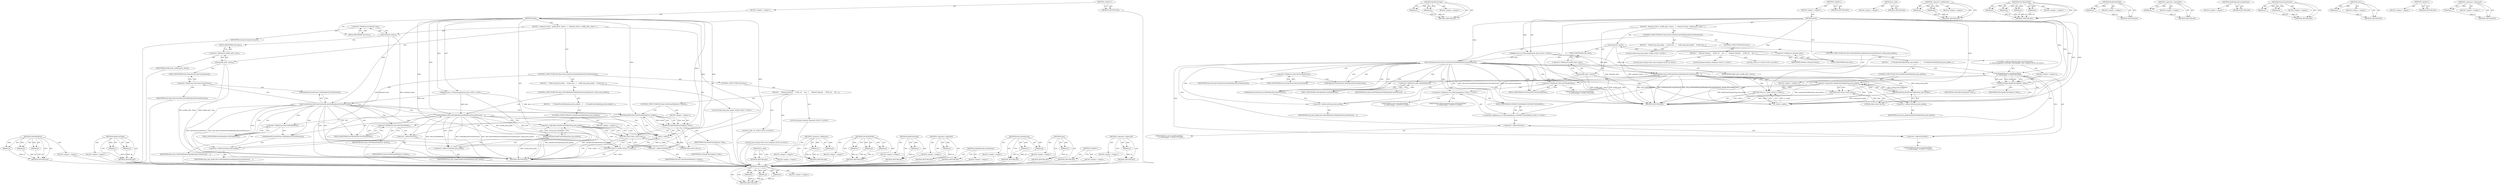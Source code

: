 digraph "&lt;operator&gt;.addressOf" {
vulnerable_108 [label=<(METHOD,GetPickledData)>];
vulnerable_109 [label=<(PARAM,p1)>];
vulnerable_110 [label=<(PARAM,p2)>];
vulnerable_111 [label=<(PARAM,p3)>];
vulnerable_112 [label=<(BLOCK,&lt;empty&gt;,&lt;empty&gt;)>];
vulnerable_113 [label=<(METHOD_RETURN,ANY)>];
vulnerable_132 [label=<(METHOD,ReadFromTuple)>];
vulnerable_133 [label=<(PARAM,p1)>];
vulnerable_134 [label=<(PARAM,p2)>];
vulnerable_135 [label=<(BLOCK,&lt;empty&gt;,&lt;empty&gt;)>];
vulnerable_136 [label=<(METHOD_RETURN,ANY)>];
vulnerable_6 [label=<(METHOD,&lt;global&gt;)<SUB>1</SUB>>];
vulnerable_7 [label=<(BLOCK,&lt;empty&gt;,&lt;empty&gt;)<SUB>1</SUB>>];
vulnerable_8 [label=<(METHOD,Read)<SUB>1</SUB>>];
vulnerable_9 [label="<(PARAM,const ui::OSExchangeData&amp; data)<SUB>1</SUB>>"];
vulnerable_10 [label=<(BLOCK,{
  elements.clear();

  profile_path_.clear();...,{
  elements.clear();

  profile_path_.clear();...)<SUB>1</SUB>>];
vulnerable_11 [label=<(clear,elements.clear())<SUB>2</SUB>>];
vulnerable_12 [label=<(&lt;operator&gt;.fieldAccess,elements.clear)<SUB>2</SUB>>];
vulnerable_13 [label=<(IDENTIFIER,elements,elements.clear())<SUB>2</SUB>>];
vulnerable_14 [label=<(FIELD_IDENTIFIER,clear,clear)<SUB>2</SUB>>];
vulnerable_15 [label=<(clear,profile_path_.clear())<SUB>4</SUB>>];
vulnerable_16 [label=<(&lt;operator&gt;.fieldAccess,profile_path_.clear)<SUB>4</SUB>>];
vulnerable_17 [label=<(IDENTIFIER,profile_path_,profile_path_.clear())<SUB>4</SUB>>];
vulnerable_18 [label=<(FIELD_IDENTIFIER,clear,clear)<SUB>4</SUB>>];
vulnerable_19 [label=<(CONTROL_STRUCTURE,IF,if (data.HasCustomFormat(GetBookmarkCustomFormat())))<SUB>6</SUB>>];
vulnerable_20 [label=<(HasCustomFormat,data.HasCustomFormat(GetBookmarkCustomFormat()))<SUB>6</SUB>>];
vulnerable_21 [label=<(&lt;operator&gt;.fieldAccess,data.HasCustomFormat)<SUB>6</SUB>>];
vulnerable_22 [label=<(IDENTIFIER,data,data.HasCustomFormat(GetBookmarkCustomFormat()))<SUB>6</SUB>>];
vulnerable_23 [label=<(FIELD_IDENTIFIER,HasCustomFormat,HasCustomFormat)<SUB>6</SUB>>];
vulnerable_24 [label=<(GetBookmarkCustomFormat,GetBookmarkCustomFormat())<SUB>6</SUB>>];
vulnerable_25 [label=<(BLOCK,{
    Pickle drag_data_pickle;
    if (data.Get...,{
    Pickle drag_data_pickle;
    if (data.Get...)<SUB>6</SUB>>];
vulnerable_26 [label="<(LOCAL,Pickle drag_data_pickle: Pickle)<SUB>7</SUB>>"];
vulnerable_27 [label=<(CONTROL_STRUCTURE,IF,if (data.GetPickledData(GetBookmarkCustomFormat(), &amp;drag_data_pickle)))<SUB>8</SUB>>];
vulnerable_28 [label=<(GetPickledData,data.GetPickledData(GetBookmarkCustomFormat(), ...)<SUB>8</SUB>>];
vulnerable_29 [label=<(&lt;operator&gt;.fieldAccess,data.GetPickledData)<SUB>8</SUB>>];
vulnerable_30 [label=<(IDENTIFIER,data,data.GetPickledData(GetBookmarkCustomFormat(), ...)<SUB>8</SUB>>];
vulnerable_31 [label=<(FIELD_IDENTIFIER,GetPickledData,GetPickledData)<SUB>8</SUB>>];
vulnerable_32 [label=<(GetBookmarkCustomFormat,GetBookmarkCustomFormat())<SUB>8</SUB>>];
vulnerable_33 [label=<(&lt;operator&gt;.addressOf,&amp;drag_data_pickle)<SUB>8</SUB>>];
vulnerable_34 [label=<(IDENTIFIER,drag_data_pickle,data.GetPickledData(GetBookmarkCustomFormat(), ...)<SUB>8</SUB>>];
vulnerable_35 [label=<(BLOCK,{
      if (!ReadFromPickle(&amp;drag_data_pickle))...,{
      if (!ReadFromPickle(&amp;drag_data_pickle))...)<SUB>8</SUB>>];
vulnerable_36 [label=<(CONTROL_STRUCTURE,IF,if (!ReadFromPickle(&amp;drag_data_pickle)))<SUB>9</SUB>>];
vulnerable_37 [label=<(&lt;operator&gt;.logicalNot,!ReadFromPickle(&amp;drag_data_pickle))<SUB>9</SUB>>];
vulnerable_38 [label=<(ReadFromPickle,ReadFromPickle(&amp;drag_data_pickle))<SUB>9</SUB>>];
vulnerable_39 [label=<(&lt;operator&gt;.addressOf,&amp;drag_data_pickle)<SUB>9</SUB>>];
vulnerable_40 [label=<(IDENTIFIER,drag_data_pickle,ReadFromPickle(&amp;drag_data_pickle))<SUB>9</SUB>>];
vulnerable_41 [label=<(BLOCK,&lt;empty&gt;,&lt;empty&gt;)<SUB>10</SUB>>];
vulnerable_42 [label=<(RETURN,return false;,return false;)<SUB>10</SUB>>];
vulnerable_43 [label=<(LITERAL,false,return false;)<SUB>10</SUB>>];
vulnerable_44 [label=<(CONTROL_STRUCTURE,ELSE,else)<SUB>12</SUB>>];
vulnerable_45 [label=<(BLOCK,{
     Element element;
     GURL url;
     bas...,{
     Element element;
     GURL url;
     bas...)<SUB>12</SUB>>];
vulnerable_46 [label="<(LOCAL,Element element: Element)<SUB>13</SUB>>"];
vulnerable_47 [label="<(LOCAL,GURL url: GURL)<SUB>14</SUB>>"];
vulnerable_48 [label="<(LOCAL,base.string16 title: base.string16)<SUB>15</SUB>>"];
vulnerable_49 [label=<(CONTROL_STRUCTURE,IF,if (data.GetURLAndTitle(&amp;url, &amp;title)))<SUB>16</SUB>>];
vulnerable_50 [label=<(GetURLAndTitle,data.GetURLAndTitle(&amp;url, &amp;title))<SUB>16</SUB>>];
vulnerable_51 [label=<(&lt;operator&gt;.fieldAccess,data.GetURLAndTitle)<SUB>16</SUB>>];
vulnerable_52 [label=<(IDENTIFIER,data,data.GetURLAndTitle(&amp;url, &amp;title))<SUB>16</SUB>>];
vulnerable_53 [label=<(FIELD_IDENTIFIER,GetURLAndTitle,GetURLAndTitle)<SUB>16</SUB>>];
vulnerable_54 [label=<(&lt;operator&gt;.addressOf,&amp;url)<SUB>16</SUB>>];
vulnerable_55 [label=<(IDENTIFIER,url,data.GetURLAndTitle(&amp;url, &amp;title))<SUB>16</SUB>>];
vulnerable_56 [label=<(&lt;operator&gt;.addressOf,&amp;title)<SUB>16</SUB>>];
vulnerable_57 [label=<(IDENTIFIER,title,data.GetURLAndTitle(&amp;url, &amp;title))<SUB>16</SUB>>];
vulnerable_58 [label=<(BLOCK,&lt;empty&gt;,&lt;empty&gt;)<SUB>17</SUB>>];
vulnerable_59 [label=<(ReadFromTuple,ReadFromTuple(url, title))<SUB>17</SUB>>];
vulnerable_60 [label=<(IDENTIFIER,url,ReadFromTuple(url, title))<SUB>17</SUB>>];
vulnerable_61 [label=<(IDENTIFIER,title,ReadFromTuple(url, title))<SUB>17</SUB>>];
vulnerable_62 [label=<(RETURN,return is_valid();,return is_valid();)<SUB>20</SUB>>];
vulnerable_63 [label=<(is_valid,is_valid())<SUB>20</SUB>>];
vulnerable_64 [label=<(METHOD_RETURN,bool)<SUB>1</SUB>>];
vulnerable_66 [label=<(METHOD_RETURN,ANY)<SUB>1</SUB>>];
vulnerable_137 [label=<(METHOD,is_valid)>];
vulnerable_138 [label=<(BLOCK,&lt;empty&gt;,&lt;empty&gt;)>];
vulnerable_139 [label=<(METHOD_RETURN,ANY)>];
vulnerable_95 [label=<(METHOD,&lt;operator&gt;.fieldAccess)>];
vulnerable_96 [label=<(PARAM,p1)>];
vulnerable_97 [label=<(PARAM,p2)>];
vulnerable_98 [label=<(BLOCK,&lt;empty&gt;,&lt;empty&gt;)>];
vulnerable_99 [label=<(METHOD_RETURN,ANY)>];
vulnerable_126 [label=<(METHOD,GetURLAndTitle)>];
vulnerable_127 [label=<(PARAM,p1)>];
vulnerable_128 [label=<(PARAM,p2)>];
vulnerable_129 [label=<(PARAM,p3)>];
vulnerable_130 [label=<(BLOCK,&lt;empty&gt;,&lt;empty&gt;)>];
vulnerable_131 [label=<(METHOD_RETURN,ANY)>];
vulnerable_122 [label=<(METHOD,ReadFromPickle)>];
vulnerable_123 [label=<(PARAM,p1)>];
vulnerable_124 [label=<(BLOCK,&lt;empty&gt;,&lt;empty&gt;)>];
vulnerable_125 [label=<(METHOD_RETURN,ANY)>];
vulnerable_118 [label=<(METHOD,&lt;operator&gt;.logicalNot)>];
vulnerable_119 [label=<(PARAM,p1)>];
vulnerable_120 [label=<(BLOCK,&lt;empty&gt;,&lt;empty&gt;)>];
vulnerable_121 [label=<(METHOD_RETURN,ANY)>];
vulnerable_105 [label=<(METHOD,GetBookmarkCustomFormat)>];
vulnerable_106 [label=<(BLOCK,&lt;empty&gt;,&lt;empty&gt;)>];
vulnerable_107 [label=<(METHOD_RETURN,ANY)>];
vulnerable_100 [label=<(METHOD,HasCustomFormat)>];
vulnerable_101 [label=<(PARAM,p1)>];
vulnerable_102 [label=<(PARAM,p2)>];
vulnerable_103 [label=<(BLOCK,&lt;empty&gt;,&lt;empty&gt;)>];
vulnerable_104 [label=<(METHOD_RETURN,ANY)>];
vulnerable_91 [label=<(METHOD,clear)>];
vulnerable_92 [label=<(PARAM,p1)>];
vulnerable_93 [label=<(BLOCK,&lt;empty&gt;,&lt;empty&gt;)>];
vulnerable_94 [label=<(METHOD_RETURN,ANY)>];
vulnerable_85 [label=<(METHOD,&lt;global&gt;)<SUB>1</SUB>>];
vulnerable_86 [label=<(BLOCK,&lt;empty&gt;,&lt;empty&gt;)>];
vulnerable_87 [label=<(METHOD_RETURN,ANY)>];
vulnerable_114 [label=<(METHOD,&lt;operator&gt;.addressOf)>];
vulnerable_115 [label=<(PARAM,p1)>];
vulnerable_116 [label=<(BLOCK,&lt;empty&gt;,&lt;empty&gt;)>];
vulnerable_117 [label=<(METHOD_RETURN,ANY)>];
fixed_115 [label=<(METHOD,GetPickledData)>];
fixed_116 [label=<(PARAM,p1)>];
fixed_117 [label=<(PARAM,p2)>];
fixed_118 [label=<(PARAM,p3)>];
fixed_119 [label=<(BLOCK,&lt;empty&gt;,&lt;empty&gt;)>];
fixed_120 [label=<(METHOD_RETURN,ANY)>];
fixed_140 [label=<(METHOD,ReadFromTuple)>];
fixed_141 [label=<(PARAM,p1)>];
fixed_142 [label=<(PARAM,p2)>];
fixed_143 [label=<(BLOCK,&lt;empty&gt;,&lt;empty&gt;)>];
fixed_144 [label=<(METHOD_RETURN,ANY)>];
fixed_6 [label=<(METHOD,&lt;global&gt;)<SUB>1</SUB>>];
fixed_7 [label=<(BLOCK,&lt;empty&gt;,&lt;empty&gt;)<SUB>1</SUB>>];
fixed_8 [label=<(METHOD,Read)<SUB>1</SUB>>];
fixed_9 [label="<(PARAM,const ui::OSExchangeData&amp; data)<SUB>1</SUB>>"];
fixed_10 [label=<(BLOCK,{
  elements.clear();

  profile_path_.clear();...,{
  elements.clear();

  profile_path_.clear();...)<SUB>1</SUB>>];
fixed_11 [label=<(clear,elements.clear())<SUB>2</SUB>>];
fixed_12 [label=<(&lt;operator&gt;.fieldAccess,elements.clear)<SUB>2</SUB>>];
fixed_13 [label=<(IDENTIFIER,elements,elements.clear())<SUB>2</SUB>>];
fixed_14 [label=<(FIELD_IDENTIFIER,clear,clear)<SUB>2</SUB>>];
fixed_15 [label=<(clear,profile_path_.clear())<SUB>4</SUB>>];
fixed_16 [label=<(&lt;operator&gt;.fieldAccess,profile_path_.clear)<SUB>4</SUB>>];
fixed_17 [label=<(IDENTIFIER,profile_path_,profile_path_.clear())<SUB>4</SUB>>];
fixed_18 [label=<(FIELD_IDENTIFIER,clear,clear)<SUB>4</SUB>>];
fixed_19 [label=<(CONTROL_STRUCTURE,IF,if (data.HasCustomFormat(GetBookmarkCustomFormat())))<SUB>6</SUB>>];
fixed_20 [label=<(HasCustomFormat,data.HasCustomFormat(GetBookmarkCustomFormat()))<SUB>6</SUB>>];
fixed_21 [label=<(&lt;operator&gt;.fieldAccess,data.HasCustomFormat)<SUB>6</SUB>>];
fixed_22 [label=<(IDENTIFIER,data,data.HasCustomFormat(GetBookmarkCustomFormat()))<SUB>6</SUB>>];
fixed_23 [label=<(FIELD_IDENTIFIER,HasCustomFormat,HasCustomFormat)<SUB>6</SUB>>];
fixed_24 [label=<(GetBookmarkCustomFormat,GetBookmarkCustomFormat())<SUB>6</SUB>>];
fixed_25 [label=<(BLOCK,{
    Pickle drag_data_pickle;
    if (data.Get...,{
    Pickle drag_data_pickle;
    if (data.Get...)<SUB>6</SUB>>];
fixed_26 [label="<(LOCAL,Pickle drag_data_pickle: Pickle)<SUB>7</SUB>>"];
fixed_27 [label=<(CONTROL_STRUCTURE,IF,if (data.GetPickledData(GetBookmarkCustomFormat(), &amp;drag_data_pickle)))<SUB>8</SUB>>];
fixed_28 [label=<(GetPickledData,data.GetPickledData(GetBookmarkCustomFormat(), ...)<SUB>8</SUB>>];
fixed_29 [label=<(&lt;operator&gt;.fieldAccess,data.GetPickledData)<SUB>8</SUB>>];
fixed_30 [label=<(IDENTIFIER,data,data.GetPickledData(GetBookmarkCustomFormat(), ...)<SUB>8</SUB>>];
fixed_31 [label=<(FIELD_IDENTIFIER,GetPickledData,GetPickledData)<SUB>8</SUB>>];
fixed_32 [label=<(GetBookmarkCustomFormat,GetBookmarkCustomFormat())<SUB>8</SUB>>];
fixed_33 [label=<(&lt;operator&gt;.addressOf,&amp;drag_data_pickle)<SUB>8</SUB>>];
fixed_34 [label=<(IDENTIFIER,drag_data_pickle,data.GetPickledData(GetBookmarkCustomFormat(), ...)<SUB>8</SUB>>];
fixed_35 [label=<(BLOCK,{
      if (!ReadFromPickle(&amp;drag_data_pickle))...,{
      if (!ReadFromPickle(&amp;drag_data_pickle))...)<SUB>8</SUB>>];
fixed_36 [label=<(CONTROL_STRUCTURE,IF,if (!ReadFromPickle(&amp;drag_data_pickle)))<SUB>9</SUB>>];
fixed_37 [label=<(&lt;operator&gt;.logicalNot,!ReadFromPickle(&amp;drag_data_pickle))<SUB>9</SUB>>];
fixed_38 [label=<(ReadFromPickle,ReadFromPickle(&amp;drag_data_pickle))<SUB>9</SUB>>];
fixed_39 [label=<(&lt;operator&gt;.addressOf,&amp;drag_data_pickle)<SUB>9</SUB>>];
fixed_40 [label=<(IDENTIFIER,drag_data_pickle,ReadFromPickle(&amp;drag_data_pickle))<SUB>9</SUB>>];
fixed_41 [label=<(BLOCK,&lt;empty&gt;,&lt;empty&gt;)<SUB>10</SUB>>];
fixed_42 [label=<(RETURN,return false;,return false;)<SUB>10</SUB>>];
fixed_43 [label=<(LITERAL,false,return false;)<SUB>10</SUB>>];
fixed_44 [label=<(CONTROL_STRUCTURE,ELSE,else)<SUB>12</SUB>>];
fixed_45 [label=<(BLOCK,{
     Element element;
     GURL url;
     bas...,{
     Element element;
     GURL url;
     bas...)<SUB>12</SUB>>];
fixed_46 [label="<(LOCAL,Element element: Element)<SUB>13</SUB>>"];
fixed_47 [label="<(LOCAL,GURL url: GURL)<SUB>14</SUB>>"];
fixed_48 [label="<(LOCAL,base.string16 title: base.string16)<SUB>15</SUB>>"];
fixed_49 [label="<(CONTROL_STRUCTURE,IF,if (data.GetURLAndTitle(
            ui::OSExchangeData::CONVERT_FILENAMES, &amp;url, &amp;title)))<SUB>16</SUB>>"];
fixed_50 [label="<(GetURLAndTitle,data.GetURLAndTitle(
            ui::OSExchange...)<SUB>16</SUB>>"];
fixed_51 [label=<(&lt;operator&gt;.fieldAccess,data.GetURLAndTitle)<SUB>16</SUB>>];
fixed_52 [label="<(IDENTIFIER,data,data.GetURLAndTitle(
            ui::OSExchange...)<SUB>16</SUB>>"];
fixed_53 [label=<(FIELD_IDENTIFIER,GetURLAndTitle,GetURLAndTitle)<SUB>16</SUB>>];
fixed_54 [label="<(&lt;operator&gt;.fieldAccess,ui::OSExchangeData::CONVERT_FILENAMES)<SUB>17</SUB>>"];
fixed_55 [label="<(&lt;operator&gt;.fieldAccess,ui::OSExchangeData)<SUB>17</SUB>>"];
fixed_56 [label="<(IDENTIFIER,ui,data.GetURLAndTitle(
            ui::OSExchange...)<SUB>17</SUB>>"];
fixed_57 [label="<(IDENTIFIER,OSExchangeData,data.GetURLAndTitle(
            ui::OSExchange...)<SUB>17</SUB>>"];
fixed_58 [label=<(FIELD_IDENTIFIER,CONVERT_FILENAMES,CONVERT_FILENAMES)<SUB>17</SUB>>];
fixed_59 [label=<(&lt;operator&gt;.addressOf,&amp;url)<SUB>17</SUB>>];
fixed_60 [label="<(IDENTIFIER,url,data.GetURLAndTitle(
            ui::OSExchange...)<SUB>17</SUB>>"];
fixed_61 [label=<(&lt;operator&gt;.addressOf,&amp;title)<SUB>17</SUB>>];
fixed_62 [label="<(IDENTIFIER,title,data.GetURLAndTitle(
            ui::OSExchange...)<SUB>17</SUB>>"];
fixed_63 [label=<(BLOCK,&lt;empty&gt;,&lt;empty&gt;)<SUB>18</SUB>>];
fixed_64 [label=<(ReadFromTuple,ReadFromTuple(url, title))<SUB>18</SUB>>];
fixed_65 [label=<(IDENTIFIER,url,ReadFromTuple(url, title))<SUB>18</SUB>>];
fixed_66 [label=<(IDENTIFIER,title,ReadFromTuple(url, title))<SUB>18</SUB>>];
fixed_67 [label=<(RETURN,return is_valid();,return is_valid();)<SUB>21</SUB>>];
fixed_68 [label=<(is_valid,is_valid())<SUB>21</SUB>>];
fixed_69 [label=<(METHOD_RETURN,bool)<SUB>1</SUB>>];
fixed_71 [label=<(METHOD_RETURN,ANY)<SUB>1</SUB>>];
fixed_145 [label=<(METHOD,is_valid)>];
fixed_146 [label=<(BLOCK,&lt;empty&gt;,&lt;empty&gt;)>];
fixed_147 [label=<(METHOD_RETURN,ANY)>];
fixed_102 [label=<(METHOD,&lt;operator&gt;.fieldAccess)>];
fixed_103 [label=<(PARAM,p1)>];
fixed_104 [label=<(PARAM,p2)>];
fixed_105 [label=<(BLOCK,&lt;empty&gt;,&lt;empty&gt;)>];
fixed_106 [label=<(METHOD_RETURN,ANY)>];
fixed_133 [label=<(METHOD,GetURLAndTitle)>];
fixed_134 [label=<(PARAM,p1)>];
fixed_135 [label=<(PARAM,p2)>];
fixed_136 [label=<(PARAM,p3)>];
fixed_137 [label=<(PARAM,p4)>];
fixed_138 [label=<(BLOCK,&lt;empty&gt;,&lt;empty&gt;)>];
fixed_139 [label=<(METHOD_RETURN,ANY)>];
fixed_129 [label=<(METHOD,ReadFromPickle)>];
fixed_130 [label=<(PARAM,p1)>];
fixed_131 [label=<(BLOCK,&lt;empty&gt;,&lt;empty&gt;)>];
fixed_132 [label=<(METHOD_RETURN,ANY)>];
fixed_125 [label=<(METHOD,&lt;operator&gt;.logicalNot)>];
fixed_126 [label=<(PARAM,p1)>];
fixed_127 [label=<(BLOCK,&lt;empty&gt;,&lt;empty&gt;)>];
fixed_128 [label=<(METHOD_RETURN,ANY)>];
fixed_112 [label=<(METHOD,GetBookmarkCustomFormat)>];
fixed_113 [label=<(BLOCK,&lt;empty&gt;,&lt;empty&gt;)>];
fixed_114 [label=<(METHOD_RETURN,ANY)>];
fixed_107 [label=<(METHOD,HasCustomFormat)>];
fixed_108 [label=<(PARAM,p1)>];
fixed_109 [label=<(PARAM,p2)>];
fixed_110 [label=<(BLOCK,&lt;empty&gt;,&lt;empty&gt;)>];
fixed_111 [label=<(METHOD_RETURN,ANY)>];
fixed_98 [label=<(METHOD,clear)>];
fixed_99 [label=<(PARAM,p1)>];
fixed_100 [label=<(BLOCK,&lt;empty&gt;,&lt;empty&gt;)>];
fixed_101 [label=<(METHOD_RETURN,ANY)>];
fixed_92 [label=<(METHOD,&lt;global&gt;)<SUB>1</SUB>>];
fixed_93 [label=<(BLOCK,&lt;empty&gt;,&lt;empty&gt;)>];
fixed_94 [label=<(METHOD_RETURN,ANY)>];
fixed_121 [label=<(METHOD,&lt;operator&gt;.addressOf)>];
fixed_122 [label=<(PARAM,p1)>];
fixed_123 [label=<(BLOCK,&lt;empty&gt;,&lt;empty&gt;)>];
fixed_124 [label=<(METHOD_RETURN,ANY)>];
vulnerable_108 -> vulnerable_109  [key=0, label="AST: "];
vulnerable_108 -> vulnerable_109  [key=1, label="DDG: "];
vulnerable_108 -> vulnerable_112  [key=0, label="AST: "];
vulnerable_108 -> vulnerable_110  [key=0, label="AST: "];
vulnerable_108 -> vulnerable_110  [key=1, label="DDG: "];
vulnerable_108 -> vulnerable_113  [key=0, label="AST: "];
vulnerable_108 -> vulnerable_113  [key=1, label="CFG: "];
vulnerable_108 -> vulnerable_111  [key=0, label="AST: "];
vulnerable_108 -> vulnerable_111  [key=1, label="DDG: "];
vulnerable_109 -> vulnerable_113  [key=0, label="DDG: p1"];
vulnerable_110 -> vulnerable_113  [key=0, label="DDG: p2"];
vulnerable_111 -> vulnerable_113  [key=0, label="DDG: p3"];
vulnerable_112 -> fixed_115  [key=0];
vulnerable_113 -> fixed_115  [key=0];
vulnerable_132 -> vulnerable_133  [key=0, label="AST: "];
vulnerable_132 -> vulnerable_133  [key=1, label="DDG: "];
vulnerable_132 -> vulnerable_135  [key=0, label="AST: "];
vulnerable_132 -> vulnerable_134  [key=0, label="AST: "];
vulnerable_132 -> vulnerable_134  [key=1, label="DDG: "];
vulnerable_132 -> vulnerable_136  [key=0, label="AST: "];
vulnerable_132 -> vulnerable_136  [key=1, label="CFG: "];
vulnerable_133 -> vulnerable_136  [key=0, label="DDG: p1"];
vulnerable_134 -> vulnerable_136  [key=0, label="DDG: p2"];
vulnerable_135 -> fixed_115  [key=0];
vulnerable_136 -> fixed_115  [key=0];
vulnerable_6 -> vulnerable_7  [key=0, label="AST: "];
vulnerable_6 -> vulnerable_66  [key=0, label="AST: "];
vulnerable_6 -> vulnerable_66  [key=1, label="CFG: "];
vulnerable_7 -> vulnerable_8  [key=0, label="AST: "];
vulnerable_8 -> vulnerable_9  [key=0, label="AST: "];
vulnerable_8 -> vulnerable_9  [key=1, label="DDG: "];
vulnerable_8 -> vulnerable_10  [key=0, label="AST: "];
vulnerable_8 -> vulnerable_64  [key=0, label="AST: "];
vulnerable_8 -> vulnerable_14  [key=0, label="CFG: "];
vulnerable_8 -> vulnerable_63  [key=0, label="DDG: "];
vulnerable_8 -> vulnerable_20  [key=0, label="DDG: "];
vulnerable_8 -> vulnerable_28  [key=0, label="DDG: "];
vulnerable_8 -> vulnerable_50  [key=0, label="DDG: "];
vulnerable_8 -> vulnerable_42  [key=0, label="DDG: "];
vulnerable_8 -> vulnerable_59  [key=0, label="DDG: "];
vulnerable_8 -> vulnerable_38  [key=0, label="DDG: "];
vulnerable_8 -> vulnerable_43  [key=0, label="DDG: "];
vulnerable_9 -> vulnerable_64  [key=0, label="DDG: data"];
vulnerable_9 -> vulnerable_20  [key=0, label="DDG: data"];
vulnerable_9 -> vulnerable_28  [key=0, label="DDG: data"];
vulnerable_9 -> vulnerable_50  [key=0, label="DDG: data"];
vulnerable_10 -> vulnerable_11  [key=0, label="AST: "];
vulnerable_10 -> vulnerable_15  [key=0, label="AST: "];
vulnerable_10 -> vulnerable_19  [key=0, label="AST: "];
vulnerable_10 -> vulnerable_62  [key=0, label="AST: "];
vulnerable_11 -> vulnerable_12  [key=0, label="AST: "];
vulnerable_11 -> vulnerable_18  [key=0, label="CFG: "];
vulnerable_11 -> vulnerable_64  [key=0, label="DDG: elements.clear"];
vulnerable_11 -> vulnerable_64  [key=1, label="DDG: elements.clear()"];
vulnerable_12 -> vulnerable_13  [key=0, label="AST: "];
vulnerable_12 -> vulnerable_14  [key=0, label="AST: "];
vulnerable_12 -> vulnerable_11  [key=0, label="CFG: "];
vulnerable_13 -> fixed_115  [key=0];
vulnerable_14 -> vulnerable_12  [key=0, label="CFG: "];
vulnerable_15 -> vulnerable_16  [key=0, label="AST: "];
vulnerable_15 -> vulnerable_23  [key=0, label="CFG: "];
vulnerable_15 -> vulnerable_64  [key=0, label="DDG: profile_path_.clear"];
vulnerable_15 -> vulnerable_64  [key=1, label="DDG: profile_path_.clear()"];
vulnerable_16 -> vulnerable_17  [key=0, label="AST: "];
vulnerable_16 -> vulnerable_18  [key=0, label="AST: "];
vulnerable_16 -> vulnerable_15  [key=0, label="CFG: "];
vulnerable_17 -> fixed_115  [key=0];
vulnerable_18 -> vulnerable_16  [key=0, label="CFG: "];
vulnerable_19 -> vulnerable_20  [key=0, label="AST: "];
vulnerable_19 -> vulnerable_25  [key=0, label="AST: "];
vulnerable_19 -> vulnerable_44  [key=0, label="AST: "];
vulnerable_20 -> vulnerable_21  [key=0, label="AST: "];
vulnerable_20 -> vulnerable_24  [key=0, label="AST: "];
vulnerable_20 -> vulnerable_31  [key=0, label="CFG: "];
vulnerable_20 -> vulnerable_31  [key=1, label="CDG: "];
vulnerable_20 -> vulnerable_53  [key=0, label="CFG: "];
vulnerable_20 -> vulnerable_53  [key=1, label="CDG: "];
vulnerable_20 -> vulnerable_64  [key=0, label="DDG: data.HasCustomFormat"];
vulnerable_20 -> vulnerable_64  [key=1, label="DDG: data.HasCustomFormat(GetBookmarkCustomFormat())"];
vulnerable_20 -> vulnerable_32  [key=0, label="CDG: "];
vulnerable_20 -> vulnerable_33  [key=0, label="CDG: "];
vulnerable_20 -> vulnerable_51  [key=0, label="CDG: "];
vulnerable_20 -> vulnerable_28  [key=0, label="CDG: "];
vulnerable_20 -> vulnerable_56  [key=0, label="CDG: "];
vulnerable_20 -> vulnerable_63  [key=0, label="CDG: "];
vulnerable_20 -> vulnerable_29  [key=0, label="CDG: "];
vulnerable_20 -> vulnerable_50  [key=0, label="CDG: "];
vulnerable_20 -> vulnerable_54  [key=0, label="CDG: "];
vulnerable_20 -> vulnerable_62  [key=0, label="CDG: "];
vulnerable_21 -> vulnerable_22  [key=0, label="AST: "];
vulnerable_21 -> vulnerable_23  [key=0, label="AST: "];
vulnerable_21 -> vulnerable_24  [key=0, label="CFG: "];
vulnerable_22 -> fixed_115  [key=0];
vulnerable_23 -> vulnerable_21  [key=0, label="CFG: "];
vulnerable_24 -> vulnerable_20  [key=0, label="CFG: "];
vulnerable_25 -> vulnerable_26  [key=0, label="AST: "];
vulnerable_25 -> vulnerable_27  [key=0, label="AST: "];
vulnerable_26 -> fixed_115  [key=0];
vulnerable_27 -> vulnerable_28  [key=0, label="AST: "];
vulnerable_27 -> vulnerable_35  [key=0, label="AST: "];
vulnerable_28 -> vulnerable_29  [key=0, label="AST: "];
vulnerable_28 -> vulnerable_32  [key=0, label="AST: "];
vulnerable_28 -> vulnerable_33  [key=0, label="AST: "];
vulnerable_28 -> vulnerable_63  [key=0, label="CFG: "];
vulnerable_28 -> vulnerable_63  [key=1, label="CDG: "];
vulnerable_28 -> vulnerable_39  [key=0, label="CFG: "];
vulnerable_28 -> vulnerable_39  [key=1, label="CDG: "];
vulnerable_28 -> vulnerable_64  [key=0, label="DDG: data.GetPickledData"];
vulnerable_28 -> vulnerable_64  [key=1, label="DDG: GetBookmarkCustomFormat()"];
vulnerable_28 -> vulnerable_64  [key=2, label="DDG: data.GetPickledData(GetBookmarkCustomFormat(), &amp;drag_data_pickle)"];
vulnerable_28 -> vulnerable_38  [key=0, label="DDG: &amp;drag_data_pickle"];
vulnerable_28 -> vulnerable_38  [key=1, label="CDG: "];
vulnerable_28 -> vulnerable_37  [key=0, label="CDG: "];
vulnerable_28 -> vulnerable_62  [key=0, label="CDG: "];
vulnerable_29 -> vulnerable_30  [key=0, label="AST: "];
vulnerable_29 -> vulnerable_31  [key=0, label="AST: "];
vulnerable_29 -> vulnerable_32  [key=0, label="CFG: "];
vulnerable_30 -> fixed_115  [key=0];
vulnerable_31 -> vulnerable_29  [key=0, label="CFG: "];
vulnerable_32 -> vulnerable_33  [key=0, label="CFG: "];
vulnerable_33 -> vulnerable_34  [key=0, label="AST: "];
vulnerable_33 -> vulnerable_28  [key=0, label="CFG: "];
vulnerable_34 -> fixed_115  [key=0];
vulnerable_35 -> vulnerable_36  [key=0, label="AST: "];
vulnerable_36 -> vulnerable_37  [key=0, label="AST: "];
vulnerable_36 -> vulnerable_41  [key=0, label="AST: "];
vulnerable_37 -> vulnerable_38  [key=0, label="AST: "];
vulnerable_37 -> vulnerable_63  [key=0, label="CFG: "];
vulnerable_37 -> vulnerable_63  [key=1, label="CDG: "];
vulnerable_37 -> vulnerable_42  [key=0, label="CFG: "];
vulnerable_37 -> vulnerable_42  [key=1, label="CDG: "];
vulnerable_37 -> vulnerable_64  [key=0, label="DDG: ReadFromPickle(&amp;drag_data_pickle)"];
vulnerable_37 -> vulnerable_64  [key=1, label="DDG: !ReadFromPickle(&amp;drag_data_pickle)"];
vulnerable_37 -> vulnerable_62  [key=0, label="CDG: "];
vulnerable_38 -> vulnerable_39  [key=0, label="AST: "];
vulnerable_38 -> vulnerable_37  [key=0, label="CFG: "];
vulnerable_38 -> vulnerable_37  [key=1, label="DDG: &amp;drag_data_pickle"];
vulnerable_38 -> vulnerable_64  [key=0, label="DDG: &amp;drag_data_pickle"];
vulnerable_39 -> vulnerable_40  [key=0, label="AST: "];
vulnerable_39 -> vulnerable_38  [key=0, label="CFG: "];
vulnerable_40 -> fixed_115  [key=0];
vulnerable_41 -> vulnerable_42  [key=0, label="AST: "];
vulnerable_42 -> vulnerable_43  [key=0, label="AST: "];
vulnerable_42 -> vulnerable_64  [key=0, label="CFG: "];
vulnerable_42 -> vulnerable_64  [key=1, label="DDG: &lt;RET&gt;"];
vulnerable_43 -> vulnerable_42  [key=0, label="DDG: false"];
vulnerable_44 -> vulnerable_45  [key=0, label="AST: "];
vulnerable_45 -> vulnerable_46  [key=0, label="AST: "];
vulnerable_45 -> vulnerable_47  [key=0, label="AST: "];
vulnerable_45 -> vulnerable_48  [key=0, label="AST: "];
vulnerable_45 -> vulnerable_49  [key=0, label="AST: "];
vulnerable_46 -> fixed_115  [key=0];
vulnerable_47 -> fixed_115  [key=0];
vulnerable_48 -> fixed_115  [key=0];
vulnerable_49 -> vulnerable_50  [key=0, label="AST: "];
vulnerable_49 -> vulnerable_58  [key=0, label="AST: "];
vulnerable_50 -> vulnerable_51  [key=0, label="AST: "];
vulnerable_50 -> vulnerable_54  [key=0, label="AST: "];
vulnerable_50 -> vulnerable_56  [key=0, label="AST: "];
vulnerable_50 -> vulnerable_63  [key=0, label="CFG: "];
vulnerable_50 -> vulnerable_59  [key=0, label="CFG: "];
vulnerable_50 -> vulnerable_59  [key=1, label="DDG: &amp;url"];
vulnerable_50 -> vulnerable_59  [key=2, label="DDG: &amp;title"];
vulnerable_50 -> vulnerable_59  [key=3, label="CDG: "];
vulnerable_51 -> vulnerable_52  [key=0, label="AST: "];
vulnerable_51 -> vulnerable_53  [key=0, label="AST: "];
vulnerable_51 -> vulnerable_54  [key=0, label="CFG: "];
vulnerable_52 -> fixed_115  [key=0];
vulnerable_53 -> vulnerable_51  [key=0, label="CFG: "];
vulnerable_54 -> vulnerable_55  [key=0, label="AST: "];
vulnerable_54 -> vulnerable_56  [key=0, label="CFG: "];
vulnerable_55 -> fixed_115  [key=0];
vulnerable_56 -> vulnerable_57  [key=0, label="AST: "];
vulnerable_56 -> vulnerable_50  [key=0, label="CFG: "];
vulnerable_57 -> fixed_115  [key=0];
vulnerable_58 -> vulnerable_59  [key=0, label="AST: "];
vulnerable_59 -> vulnerable_60  [key=0, label="AST: "];
vulnerable_59 -> vulnerable_61  [key=0, label="AST: "];
vulnerable_59 -> vulnerable_63  [key=0, label="CFG: "];
vulnerable_60 -> fixed_115  [key=0];
vulnerable_61 -> fixed_115  [key=0];
vulnerable_62 -> vulnerable_63  [key=0, label="AST: "];
vulnerable_62 -> vulnerable_64  [key=0, label="CFG: "];
vulnerable_62 -> vulnerable_64  [key=1, label="DDG: &lt;RET&gt;"];
vulnerable_63 -> vulnerable_62  [key=0, label="CFG: "];
vulnerable_63 -> vulnerable_62  [key=1, label="DDG: is_valid()"];
vulnerable_64 -> fixed_115  [key=0];
vulnerable_66 -> fixed_115  [key=0];
vulnerable_137 -> vulnerable_138  [key=0, label="AST: "];
vulnerable_137 -> vulnerable_139  [key=0, label="AST: "];
vulnerable_137 -> vulnerable_139  [key=1, label="CFG: "];
vulnerable_138 -> fixed_115  [key=0];
vulnerable_139 -> fixed_115  [key=0];
vulnerable_95 -> vulnerable_96  [key=0, label="AST: "];
vulnerable_95 -> vulnerable_96  [key=1, label="DDG: "];
vulnerable_95 -> vulnerable_98  [key=0, label="AST: "];
vulnerable_95 -> vulnerable_97  [key=0, label="AST: "];
vulnerable_95 -> vulnerable_97  [key=1, label="DDG: "];
vulnerable_95 -> vulnerable_99  [key=0, label="AST: "];
vulnerable_95 -> vulnerable_99  [key=1, label="CFG: "];
vulnerable_96 -> vulnerable_99  [key=0, label="DDG: p1"];
vulnerable_97 -> vulnerable_99  [key=0, label="DDG: p2"];
vulnerable_98 -> fixed_115  [key=0];
vulnerable_99 -> fixed_115  [key=0];
vulnerable_126 -> vulnerable_127  [key=0, label="AST: "];
vulnerable_126 -> vulnerable_127  [key=1, label="DDG: "];
vulnerable_126 -> vulnerable_130  [key=0, label="AST: "];
vulnerable_126 -> vulnerable_128  [key=0, label="AST: "];
vulnerable_126 -> vulnerable_128  [key=1, label="DDG: "];
vulnerable_126 -> vulnerable_131  [key=0, label="AST: "];
vulnerable_126 -> vulnerable_131  [key=1, label="CFG: "];
vulnerable_126 -> vulnerable_129  [key=0, label="AST: "];
vulnerable_126 -> vulnerable_129  [key=1, label="DDG: "];
vulnerable_127 -> vulnerable_131  [key=0, label="DDG: p1"];
vulnerable_128 -> vulnerable_131  [key=0, label="DDG: p2"];
vulnerable_129 -> vulnerable_131  [key=0, label="DDG: p3"];
vulnerable_130 -> fixed_115  [key=0];
vulnerable_131 -> fixed_115  [key=0];
vulnerable_122 -> vulnerable_123  [key=0, label="AST: "];
vulnerable_122 -> vulnerable_123  [key=1, label="DDG: "];
vulnerable_122 -> vulnerable_124  [key=0, label="AST: "];
vulnerable_122 -> vulnerable_125  [key=0, label="AST: "];
vulnerable_122 -> vulnerable_125  [key=1, label="CFG: "];
vulnerable_123 -> vulnerable_125  [key=0, label="DDG: p1"];
vulnerable_124 -> fixed_115  [key=0];
vulnerable_125 -> fixed_115  [key=0];
vulnerable_118 -> vulnerable_119  [key=0, label="AST: "];
vulnerable_118 -> vulnerable_119  [key=1, label="DDG: "];
vulnerable_118 -> vulnerable_120  [key=0, label="AST: "];
vulnerable_118 -> vulnerable_121  [key=0, label="AST: "];
vulnerable_118 -> vulnerable_121  [key=1, label="CFG: "];
vulnerable_119 -> vulnerable_121  [key=0, label="DDG: p1"];
vulnerable_120 -> fixed_115  [key=0];
vulnerable_121 -> fixed_115  [key=0];
vulnerable_105 -> vulnerable_106  [key=0, label="AST: "];
vulnerable_105 -> vulnerable_107  [key=0, label="AST: "];
vulnerable_105 -> vulnerable_107  [key=1, label="CFG: "];
vulnerable_106 -> fixed_115  [key=0];
vulnerable_107 -> fixed_115  [key=0];
vulnerable_100 -> vulnerable_101  [key=0, label="AST: "];
vulnerable_100 -> vulnerable_101  [key=1, label="DDG: "];
vulnerable_100 -> vulnerable_103  [key=0, label="AST: "];
vulnerable_100 -> vulnerable_102  [key=0, label="AST: "];
vulnerable_100 -> vulnerable_102  [key=1, label="DDG: "];
vulnerable_100 -> vulnerable_104  [key=0, label="AST: "];
vulnerable_100 -> vulnerable_104  [key=1, label="CFG: "];
vulnerable_101 -> vulnerable_104  [key=0, label="DDG: p1"];
vulnerable_102 -> vulnerable_104  [key=0, label="DDG: p2"];
vulnerable_103 -> fixed_115  [key=0];
vulnerable_104 -> fixed_115  [key=0];
vulnerable_91 -> vulnerable_92  [key=0, label="AST: "];
vulnerable_91 -> vulnerable_92  [key=1, label="DDG: "];
vulnerable_91 -> vulnerable_93  [key=0, label="AST: "];
vulnerable_91 -> vulnerable_94  [key=0, label="AST: "];
vulnerable_91 -> vulnerable_94  [key=1, label="CFG: "];
vulnerable_92 -> vulnerable_94  [key=0, label="DDG: p1"];
vulnerable_93 -> fixed_115  [key=0];
vulnerable_94 -> fixed_115  [key=0];
vulnerable_85 -> vulnerable_86  [key=0, label="AST: "];
vulnerable_85 -> vulnerable_87  [key=0, label="AST: "];
vulnerable_85 -> vulnerable_87  [key=1, label="CFG: "];
vulnerable_86 -> fixed_115  [key=0];
vulnerable_87 -> fixed_115  [key=0];
vulnerable_114 -> vulnerable_115  [key=0, label="AST: "];
vulnerable_114 -> vulnerable_115  [key=1, label="DDG: "];
vulnerable_114 -> vulnerable_116  [key=0, label="AST: "];
vulnerable_114 -> vulnerable_117  [key=0, label="AST: "];
vulnerable_114 -> vulnerable_117  [key=1, label="CFG: "];
vulnerable_115 -> vulnerable_117  [key=0, label="DDG: p1"];
vulnerable_116 -> fixed_115  [key=0];
vulnerable_117 -> fixed_115  [key=0];
fixed_115 -> fixed_116  [key=0, label="AST: "];
fixed_115 -> fixed_116  [key=1, label="DDG: "];
fixed_115 -> fixed_119  [key=0, label="AST: "];
fixed_115 -> fixed_117  [key=0, label="AST: "];
fixed_115 -> fixed_117  [key=1, label="DDG: "];
fixed_115 -> fixed_120  [key=0, label="AST: "];
fixed_115 -> fixed_120  [key=1, label="CFG: "];
fixed_115 -> fixed_118  [key=0, label="AST: "];
fixed_115 -> fixed_118  [key=1, label="DDG: "];
fixed_116 -> fixed_120  [key=0, label="DDG: p1"];
fixed_117 -> fixed_120  [key=0, label="DDG: p2"];
fixed_118 -> fixed_120  [key=0, label="DDG: p3"];
fixed_140 -> fixed_141  [key=0, label="AST: "];
fixed_140 -> fixed_141  [key=1, label="DDG: "];
fixed_140 -> fixed_143  [key=0, label="AST: "];
fixed_140 -> fixed_142  [key=0, label="AST: "];
fixed_140 -> fixed_142  [key=1, label="DDG: "];
fixed_140 -> fixed_144  [key=0, label="AST: "];
fixed_140 -> fixed_144  [key=1, label="CFG: "];
fixed_141 -> fixed_144  [key=0, label="DDG: p1"];
fixed_142 -> fixed_144  [key=0, label="DDG: p2"];
fixed_6 -> fixed_7  [key=0, label="AST: "];
fixed_6 -> fixed_71  [key=0, label="AST: "];
fixed_6 -> fixed_71  [key=1, label="CFG: "];
fixed_7 -> fixed_8  [key=0, label="AST: "];
fixed_8 -> fixed_9  [key=0, label="AST: "];
fixed_8 -> fixed_9  [key=1, label="DDG: "];
fixed_8 -> fixed_10  [key=0, label="AST: "];
fixed_8 -> fixed_69  [key=0, label="AST: "];
fixed_8 -> fixed_14  [key=0, label="CFG: "];
fixed_8 -> fixed_68  [key=0, label="DDG: "];
fixed_8 -> fixed_20  [key=0, label="DDG: "];
fixed_8 -> fixed_28  [key=0, label="DDG: "];
fixed_8 -> fixed_50  [key=0, label="DDG: "];
fixed_8 -> fixed_42  [key=0, label="DDG: "];
fixed_8 -> fixed_64  [key=0, label="DDG: "];
fixed_8 -> fixed_38  [key=0, label="DDG: "];
fixed_8 -> fixed_43  [key=0, label="DDG: "];
fixed_9 -> fixed_69  [key=0, label="DDG: data"];
fixed_9 -> fixed_20  [key=0, label="DDG: data"];
fixed_9 -> fixed_28  [key=0, label="DDG: data"];
fixed_9 -> fixed_50  [key=0, label="DDG: data"];
fixed_10 -> fixed_11  [key=0, label="AST: "];
fixed_10 -> fixed_15  [key=0, label="AST: "];
fixed_10 -> fixed_19  [key=0, label="AST: "];
fixed_10 -> fixed_67  [key=0, label="AST: "];
fixed_11 -> fixed_12  [key=0, label="AST: "];
fixed_11 -> fixed_18  [key=0, label="CFG: "];
fixed_11 -> fixed_69  [key=0, label="DDG: elements.clear"];
fixed_11 -> fixed_69  [key=1, label="DDG: elements.clear()"];
fixed_12 -> fixed_13  [key=0, label="AST: "];
fixed_12 -> fixed_14  [key=0, label="AST: "];
fixed_12 -> fixed_11  [key=0, label="CFG: "];
fixed_14 -> fixed_12  [key=0, label="CFG: "];
fixed_15 -> fixed_16  [key=0, label="AST: "];
fixed_15 -> fixed_23  [key=0, label="CFG: "];
fixed_15 -> fixed_69  [key=0, label="DDG: profile_path_.clear"];
fixed_15 -> fixed_69  [key=1, label="DDG: profile_path_.clear()"];
fixed_16 -> fixed_17  [key=0, label="AST: "];
fixed_16 -> fixed_18  [key=0, label="AST: "];
fixed_16 -> fixed_15  [key=0, label="CFG: "];
fixed_18 -> fixed_16  [key=0, label="CFG: "];
fixed_19 -> fixed_20  [key=0, label="AST: "];
fixed_19 -> fixed_25  [key=0, label="AST: "];
fixed_19 -> fixed_44  [key=0, label="AST: "];
fixed_20 -> fixed_21  [key=0, label="AST: "];
fixed_20 -> fixed_24  [key=0, label="AST: "];
fixed_20 -> fixed_31  [key=0, label="CFG: "];
fixed_20 -> fixed_31  [key=1, label="CDG: "];
fixed_20 -> fixed_53  [key=0, label="CFG: "];
fixed_20 -> fixed_53  [key=1, label="CDG: "];
fixed_20 -> fixed_69  [key=0, label="DDG: data.HasCustomFormat"];
fixed_20 -> fixed_69  [key=1, label="DDG: data.HasCustomFormat(GetBookmarkCustomFormat())"];
fixed_20 -> fixed_32  [key=0, label="CDG: "];
fixed_20 -> fixed_58  [key=0, label="CDG: "];
fixed_20 -> fixed_68  [key=0, label="CDG: "];
fixed_20 -> fixed_33  [key=0, label="CDG: "];
fixed_20 -> fixed_61  [key=0, label="CDG: "];
fixed_20 -> fixed_51  [key=0, label="CDG: "];
fixed_20 -> fixed_28  [key=0, label="CDG: "];
fixed_20 -> fixed_67  [key=0, label="CDG: "];
fixed_20 -> fixed_29  [key=0, label="CDG: "];
fixed_20 -> fixed_50  [key=0, label="CDG: "];
fixed_20 -> fixed_59  [key=0, label="CDG: "];
fixed_20 -> fixed_55  [key=0, label="CDG: "];
fixed_20 -> fixed_54  [key=0, label="CDG: "];
fixed_21 -> fixed_22  [key=0, label="AST: "];
fixed_21 -> fixed_23  [key=0, label="AST: "];
fixed_21 -> fixed_24  [key=0, label="CFG: "];
fixed_23 -> fixed_21  [key=0, label="CFG: "];
fixed_24 -> fixed_20  [key=0, label="CFG: "];
fixed_25 -> fixed_26  [key=0, label="AST: "];
fixed_25 -> fixed_27  [key=0, label="AST: "];
fixed_27 -> fixed_28  [key=0, label="AST: "];
fixed_27 -> fixed_35  [key=0, label="AST: "];
fixed_28 -> fixed_29  [key=0, label="AST: "];
fixed_28 -> fixed_32  [key=0, label="AST: "];
fixed_28 -> fixed_33  [key=0, label="AST: "];
fixed_28 -> fixed_68  [key=0, label="CFG: "];
fixed_28 -> fixed_68  [key=1, label="CDG: "];
fixed_28 -> fixed_39  [key=0, label="CFG: "];
fixed_28 -> fixed_39  [key=1, label="CDG: "];
fixed_28 -> fixed_69  [key=0, label="DDG: data.GetPickledData"];
fixed_28 -> fixed_69  [key=1, label="DDG: GetBookmarkCustomFormat()"];
fixed_28 -> fixed_69  [key=2, label="DDG: data.GetPickledData(GetBookmarkCustomFormat(), &amp;drag_data_pickle)"];
fixed_28 -> fixed_38  [key=0, label="DDG: &amp;drag_data_pickle"];
fixed_28 -> fixed_38  [key=1, label="CDG: "];
fixed_28 -> fixed_37  [key=0, label="CDG: "];
fixed_28 -> fixed_67  [key=0, label="CDG: "];
fixed_29 -> fixed_30  [key=0, label="AST: "];
fixed_29 -> fixed_31  [key=0, label="AST: "];
fixed_29 -> fixed_32  [key=0, label="CFG: "];
fixed_31 -> fixed_29  [key=0, label="CFG: "];
fixed_32 -> fixed_33  [key=0, label="CFG: "];
fixed_33 -> fixed_34  [key=0, label="AST: "];
fixed_33 -> fixed_28  [key=0, label="CFG: "];
fixed_35 -> fixed_36  [key=0, label="AST: "];
fixed_36 -> fixed_37  [key=0, label="AST: "];
fixed_36 -> fixed_41  [key=0, label="AST: "];
fixed_37 -> fixed_38  [key=0, label="AST: "];
fixed_37 -> fixed_68  [key=0, label="CFG: "];
fixed_37 -> fixed_68  [key=1, label="CDG: "];
fixed_37 -> fixed_42  [key=0, label="CFG: "];
fixed_37 -> fixed_42  [key=1, label="CDG: "];
fixed_37 -> fixed_69  [key=0, label="DDG: ReadFromPickle(&amp;drag_data_pickle)"];
fixed_37 -> fixed_69  [key=1, label="DDG: !ReadFromPickle(&amp;drag_data_pickle)"];
fixed_37 -> fixed_67  [key=0, label="CDG: "];
fixed_38 -> fixed_39  [key=0, label="AST: "];
fixed_38 -> fixed_37  [key=0, label="CFG: "];
fixed_38 -> fixed_37  [key=1, label="DDG: &amp;drag_data_pickle"];
fixed_38 -> fixed_69  [key=0, label="DDG: &amp;drag_data_pickle"];
fixed_39 -> fixed_40  [key=0, label="AST: "];
fixed_39 -> fixed_38  [key=0, label="CFG: "];
fixed_41 -> fixed_42  [key=0, label="AST: "];
fixed_42 -> fixed_43  [key=0, label="AST: "];
fixed_42 -> fixed_69  [key=0, label="CFG: "];
fixed_42 -> fixed_69  [key=1, label="DDG: &lt;RET&gt;"];
fixed_43 -> fixed_42  [key=0, label="DDG: false"];
fixed_44 -> fixed_45  [key=0, label="AST: "];
fixed_45 -> fixed_46  [key=0, label="AST: "];
fixed_45 -> fixed_47  [key=0, label="AST: "];
fixed_45 -> fixed_48  [key=0, label="AST: "];
fixed_45 -> fixed_49  [key=0, label="AST: "];
fixed_49 -> fixed_50  [key=0, label="AST: "];
fixed_49 -> fixed_63  [key=0, label="AST: "];
fixed_50 -> fixed_51  [key=0, label="AST: "];
fixed_50 -> fixed_54  [key=0, label="AST: "];
fixed_50 -> fixed_59  [key=0, label="AST: "];
fixed_50 -> fixed_61  [key=0, label="AST: "];
fixed_50 -> fixed_68  [key=0, label="CFG: "];
fixed_50 -> fixed_64  [key=0, label="CFG: "];
fixed_50 -> fixed_64  [key=1, label="DDG: &amp;url"];
fixed_50 -> fixed_64  [key=2, label="DDG: &amp;title"];
fixed_50 -> fixed_64  [key=3, label="CDG: "];
fixed_51 -> fixed_52  [key=0, label="AST: "];
fixed_51 -> fixed_53  [key=0, label="AST: "];
fixed_51 -> fixed_55  [key=0, label="CFG: "];
fixed_53 -> fixed_51  [key=0, label="CFG: "];
fixed_54 -> fixed_55  [key=0, label="AST: "];
fixed_54 -> fixed_58  [key=0, label="AST: "];
fixed_54 -> fixed_59  [key=0, label="CFG: "];
fixed_55 -> fixed_56  [key=0, label="AST: "];
fixed_55 -> fixed_57  [key=0, label="AST: "];
fixed_55 -> fixed_58  [key=0, label="CFG: "];
fixed_58 -> fixed_54  [key=0, label="CFG: "];
fixed_59 -> fixed_60  [key=0, label="AST: "];
fixed_59 -> fixed_61  [key=0, label="CFG: "];
fixed_61 -> fixed_62  [key=0, label="AST: "];
fixed_61 -> fixed_50  [key=0, label="CFG: "];
fixed_63 -> fixed_64  [key=0, label="AST: "];
fixed_64 -> fixed_65  [key=0, label="AST: "];
fixed_64 -> fixed_66  [key=0, label="AST: "];
fixed_64 -> fixed_68  [key=0, label="CFG: "];
fixed_67 -> fixed_68  [key=0, label="AST: "];
fixed_67 -> fixed_69  [key=0, label="CFG: "];
fixed_67 -> fixed_69  [key=1, label="DDG: &lt;RET&gt;"];
fixed_68 -> fixed_67  [key=0, label="CFG: "];
fixed_68 -> fixed_67  [key=1, label="DDG: is_valid()"];
fixed_145 -> fixed_146  [key=0, label="AST: "];
fixed_145 -> fixed_147  [key=0, label="AST: "];
fixed_145 -> fixed_147  [key=1, label="CFG: "];
fixed_102 -> fixed_103  [key=0, label="AST: "];
fixed_102 -> fixed_103  [key=1, label="DDG: "];
fixed_102 -> fixed_105  [key=0, label="AST: "];
fixed_102 -> fixed_104  [key=0, label="AST: "];
fixed_102 -> fixed_104  [key=1, label="DDG: "];
fixed_102 -> fixed_106  [key=0, label="AST: "];
fixed_102 -> fixed_106  [key=1, label="CFG: "];
fixed_103 -> fixed_106  [key=0, label="DDG: p1"];
fixed_104 -> fixed_106  [key=0, label="DDG: p2"];
fixed_133 -> fixed_134  [key=0, label="AST: "];
fixed_133 -> fixed_134  [key=1, label="DDG: "];
fixed_133 -> fixed_138  [key=0, label="AST: "];
fixed_133 -> fixed_135  [key=0, label="AST: "];
fixed_133 -> fixed_135  [key=1, label="DDG: "];
fixed_133 -> fixed_139  [key=0, label="AST: "];
fixed_133 -> fixed_139  [key=1, label="CFG: "];
fixed_133 -> fixed_136  [key=0, label="AST: "];
fixed_133 -> fixed_136  [key=1, label="DDG: "];
fixed_133 -> fixed_137  [key=0, label="AST: "];
fixed_133 -> fixed_137  [key=1, label="DDG: "];
fixed_134 -> fixed_139  [key=0, label="DDG: p1"];
fixed_135 -> fixed_139  [key=0, label="DDG: p2"];
fixed_136 -> fixed_139  [key=0, label="DDG: p3"];
fixed_137 -> fixed_139  [key=0, label="DDG: p4"];
fixed_129 -> fixed_130  [key=0, label="AST: "];
fixed_129 -> fixed_130  [key=1, label="DDG: "];
fixed_129 -> fixed_131  [key=0, label="AST: "];
fixed_129 -> fixed_132  [key=0, label="AST: "];
fixed_129 -> fixed_132  [key=1, label="CFG: "];
fixed_130 -> fixed_132  [key=0, label="DDG: p1"];
fixed_125 -> fixed_126  [key=0, label="AST: "];
fixed_125 -> fixed_126  [key=1, label="DDG: "];
fixed_125 -> fixed_127  [key=0, label="AST: "];
fixed_125 -> fixed_128  [key=0, label="AST: "];
fixed_125 -> fixed_128  [key=1, label="CFG: "];
fixed_126 -> fixed_128  [key=0, label="DDG: p1"];
fixed_112 -> fixed_113  [key=0, label="AST: "];
fixed_112 -> fixed_114  [key=0, label="AST: "];
fixed_112 -> fixed_114  [key=1, label="CFG: "];
fixed_107 -> fixed_108  [key=0, label="AST: "];
fixed_107 -> fixed_108  [key=1, label="DDG: "];
fixed_107 -> fixed_110  [key=0, label="AST: "];
fixed_107 -> fixed_109  [key=0, label="AST: "];
fixed_107 -> fixed_109  [key=1, label="DDG: "];
fixed_107 -> fixed_111  [key=0, label="AST: "];
fixed_107 -> fixed_111  [key=1, label="CFG: "];
fixed_108 -> fixed_111  [key=0, label="DDG: p1"];
fixed_109 -> fixed_111  [key=0, label="DDG: p2"];
fixed_98 -> fixed_99  [key=0, label="AST: "];
fixed_98 -> fixed_99  [key=1, label="DDG: "];
fixed_98 -> fixed_100  [key=0, label="AST: "];
fixed_98 -> fixed_101  [key=0, label="AST: "];
fixed_98 -> fixed_101  [key=1, label="CFG: "];
fixed_99 -> fixed_101  [key=0, label="DDG: p1"];
fixed_92 -> fixed_93  [key=0, label="AST: "];
fixed_92 -> fixed_94  [key=0, label="AST: "];
fixed_92 -> fixed_94  [key=1, label="CFG: "];
fixed_121 -> fixed_122  [key=0, label="AST: "];
fixed_121 -> fixed_122  [key=1, label="DDG: "];
fixed_121 -> fixed_123  [key=0, label="AST: "];
fixed_121 -> fixed_124  [key=0, label="AST: "];
fixed_121 -> fixed_124  [key=1, label="CFG: "];
fixed_122 -> fixed_124  [key=0, label="DDG: p1"];
}
